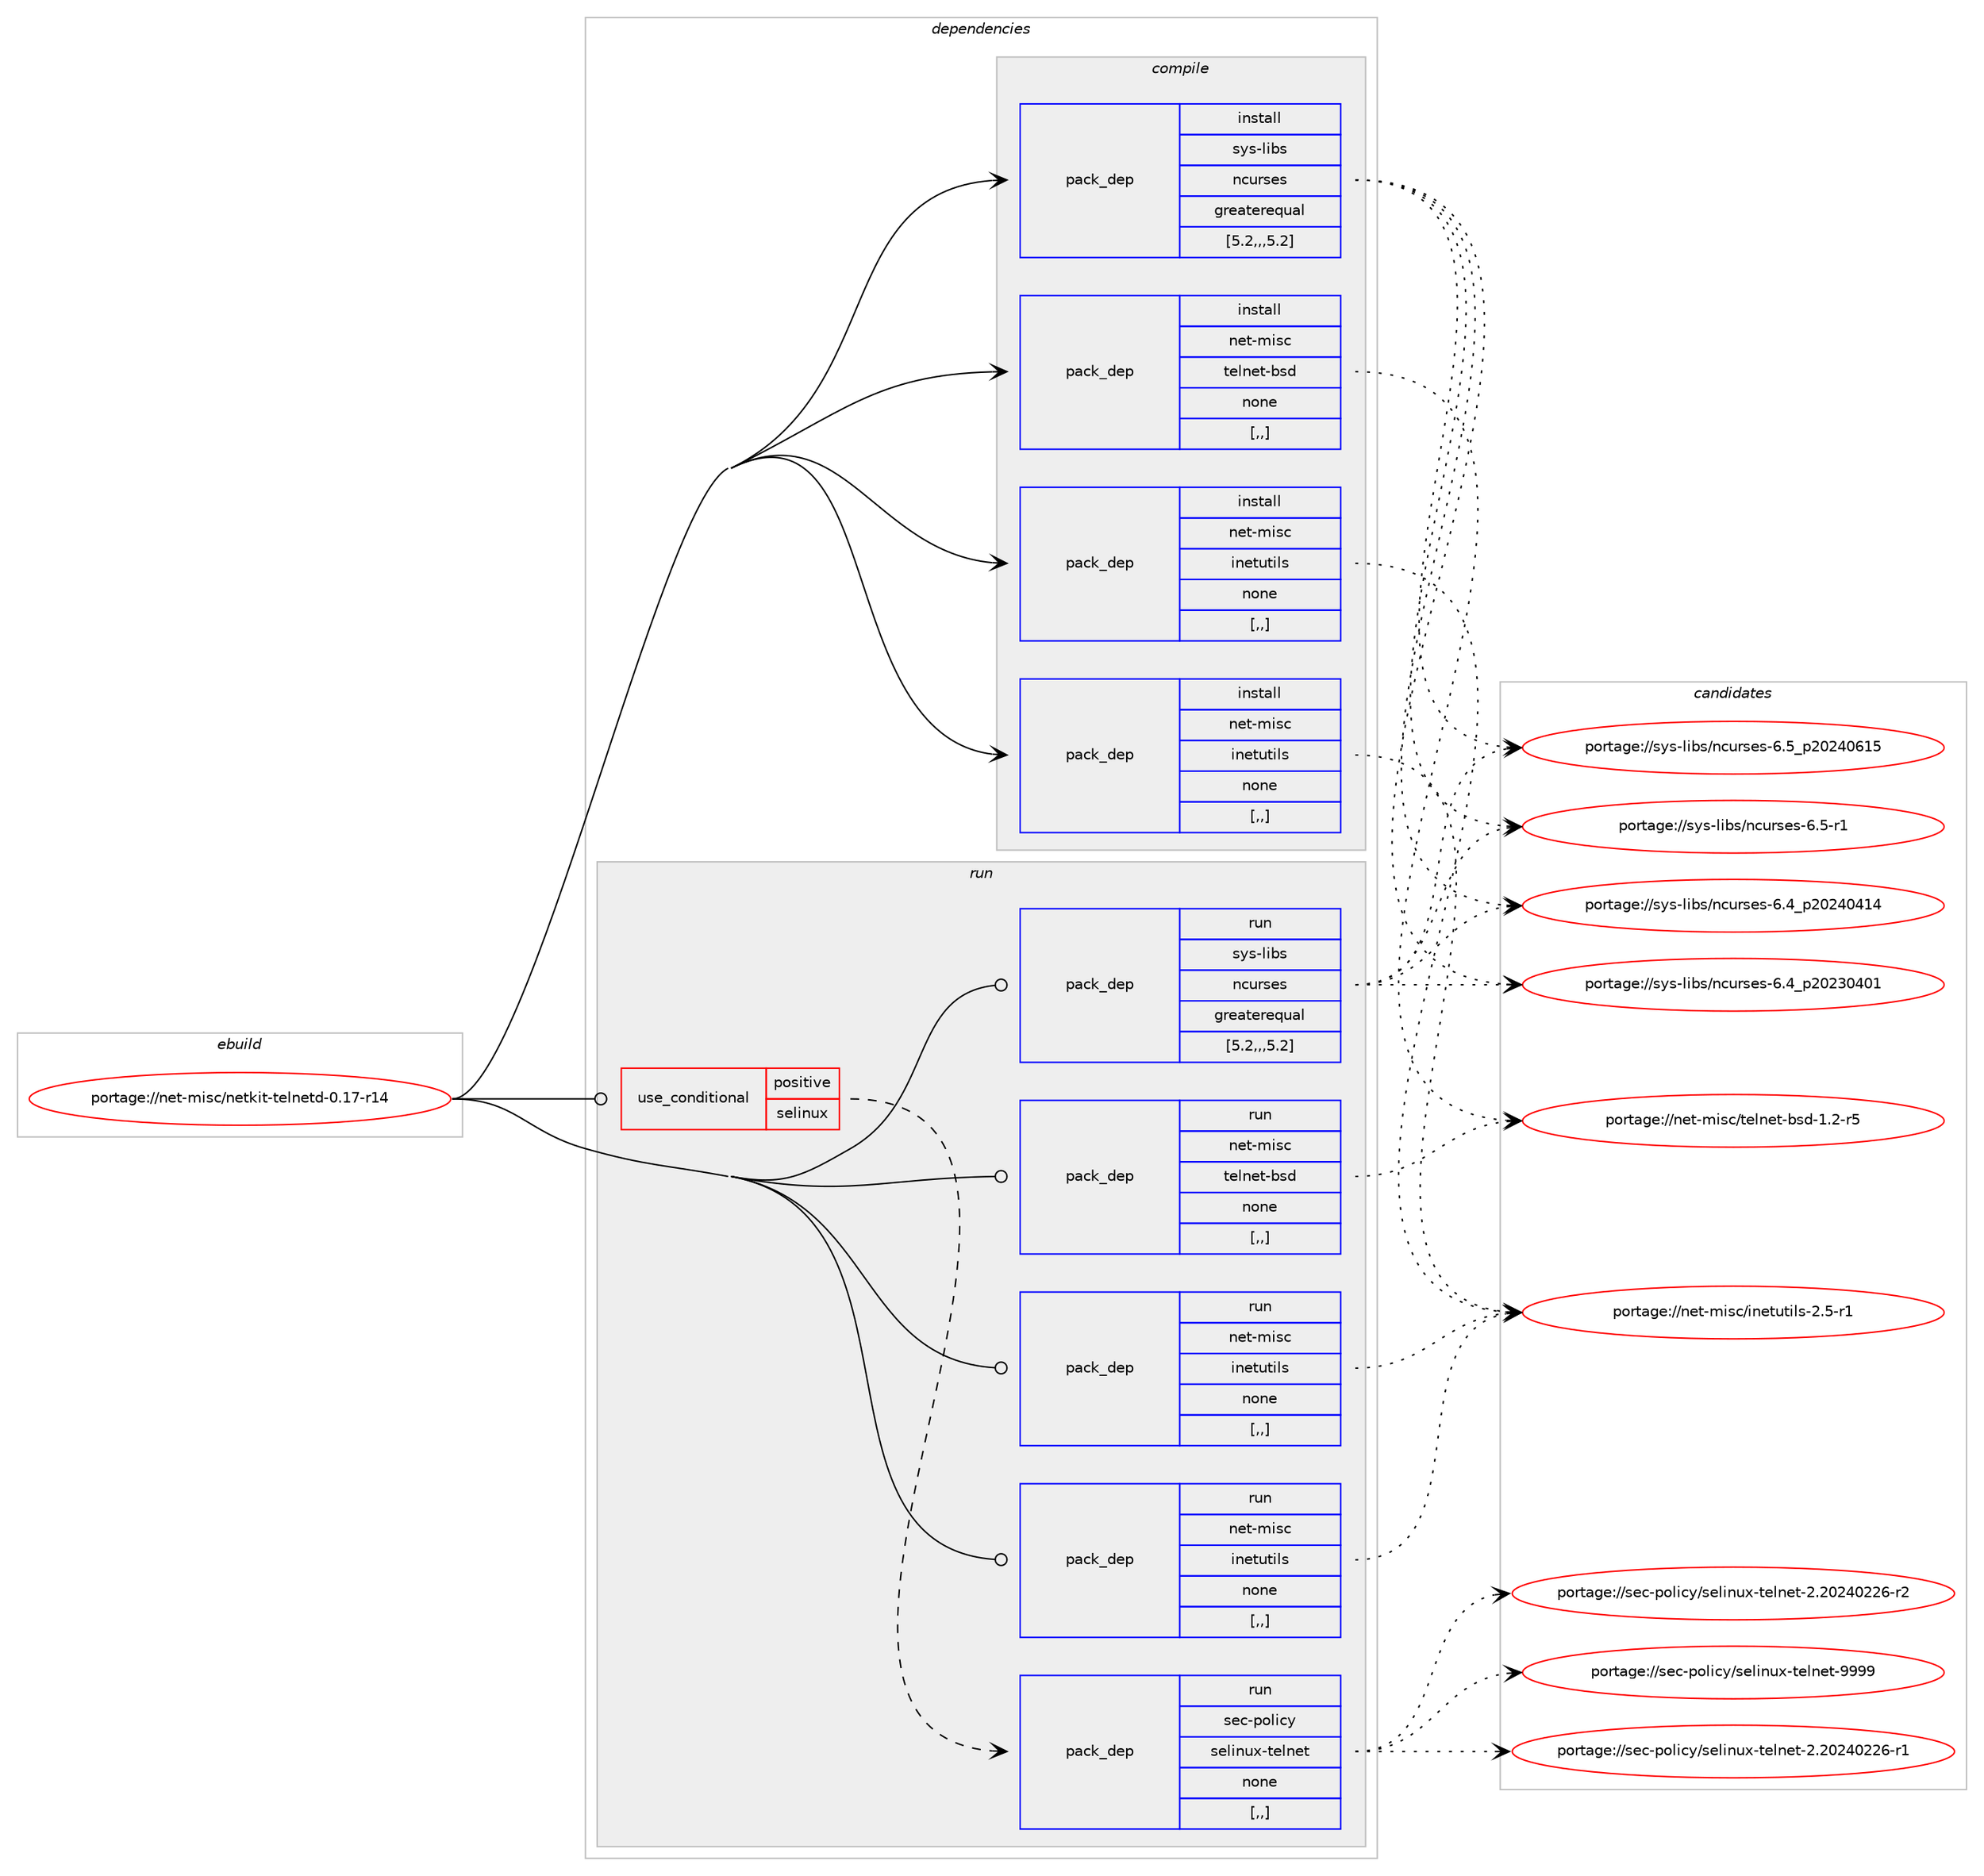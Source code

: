 digraph prolog {

# *************
# Graph options
# *************

newrank=true;
concentrate=true;
compound=true;
graph [rankdir=LR,fontname=Helvetica,fontsize=10,ranksep=1.5];#, ranksep=2.5, nodesep=0.2];
edge  [arrowhead=vee];
node  [fontname=Helvetica,fontsize=10];

# **********
# The ebuild
# **********

subgraph cluster_leftcol {
color=gray;
label=<<i>ebuild</i>>;
id [label="portage://net-misc/netkit-telnetd-0.17-r14", color=red, width=4, href="../net-misc/netkit-telnetd-0.17-r14.svg"];
}

# ****************
# The dependencies
# ****************

subgraph cluster_midcol {
color=gray;
label=<<i>dependencies</i>>;
subgraph cluster_compile {
fillcolor="#eeeeee";
style=filled;
label=<<i>compile</i>>;
subgraph pack6780 {
dependency10842 [label=<<TABLE BORDER="0" CELLBORDER="1" CELLSPACING="0" CELLPADDING="4" WIDTH="220"><TR><TD ROWSPAN="6" CELLPADDING="30">pack_dep</TD></TR><TR><TD WIDTH="110">install</TD></TR><TR><TD>sys-libs</TD></TR><TR><TD>ncurses</TD></TR><TR><TD>greaterequal</TD></TR><TR><TD>[5.2,,,5.2]</TD></TR></TABLE>>, shape=none, color=blue];
}
id:e -> dependency10842:w [weight=20,style="solid",arrowhead="vee"];
subgraph pack6781 {
dependency10843 [label=<<TABLE BORDER="0" CELLBORDER="1" CELLSPACING="0" CELLPADDING="4" WIDTH="220"><TR><TD ROWSPAN="6" CELLPADDING="30">pack_dep</TD></TR><TR><TD WIDTH="110">install</TD></TR><TR><TD>net-misc</TD></TR><TR><TD>inetutils</TD></TR><TR><TD>none</TD></TR><TR><TD>[,,]</TD></TR></TABLE>>, shape=none, color=blue];
}
id:e -> dependency10843:w [weight=20,style="solid",arrowhead="vee"];
subgraph pack6782 {
dependency10844 [label=<<TABLE BORDER="0" CELLBORDER="1" CELLSPACING="0" CELLPADDING="4" WIDTH="220"><TR><TD ROWSPAN="6" CELLPADDING="30">pack_dep</TD></TR><TR><TD WIDTH="110">install</TD></TR><TR><TD>net-misc</TD></TR><TR><TD>inetutils</TD></TR><TR><TD>none</TD></TR><TR><TD>[,,]</TD></TR></TABLE>>, shape=none, color=blue];
}
id:e -> dependency10844:w [weight=20,style="solid",arrowhead="vee"];
subgraph pack6783 {
dependency10845 [label=<<TABLE BORDER="0" CELLBORDER="1" CELLSPACING="0" CELLPADDING="4" WIDTH="220"><TR><TD ROWSPAN="6" CELLPADDING="30">pack_dep</TD></TR><TR><TD WIDTH="110">install</TD></TR><TR><TD>net-misc</TD></TR><TR><TD>telnet-bsd</TD></TR><TR><TD>none</TD></TR><TR><TD>[,,]</TD></TR></TABLE>>, shape=none, color=blue];
}
id:e -> dependency10845:w [weight=20,style="solid",arrowhead="vee"];
}
subgraph cluster_compileandrun {
fillcolor="#eeeeee";
style=filled;
label=<<i>compile and run</i>>;
}
subgraph cluster_run {
fillcolor="#eeeeee";
style=filled;
label=<<i>run</i>>;
subgraph cond4028 {
dependency10846 [label=<<TABLE BORDER="0" CELLBORDER="1" CELLSPACING="0" CELLPADDING="4"><TR><TD ROWSPAN="3" CELLPADDING="10">use_conditional</TD></TR><TR><TD>positive</TD></TR><TR><TD>selinux</TD></TR></TABLE>>, shape=none, color=red];
subgraph pack6784 {
dependency10847 [label=<<TABLE BORDER="0" CELLBORDER="1" CELLSPACING="0" CELLPADDING="4" WIDTH="220"><TR><TD ROWSPAN="6" CELLPADDING="30">pack_dep</TD></TR><TR><TD WIDTH="110">run</TD></TR><TR><TD>sec-policy</TD></TR><TR><TD>selinux-telnet</TD></TR><TR><TD>none</TD></TR><TR><TD>[,,]</TD></TR></TABLE>>, shape=none, color=blue];
}
dependency10846:e -> dependency10847:w [weight=20,style="dashed",arrowhead="vee"];
}
id:e -> dependency10846:w [weight=20,style="solid",arrowhead="odot"];
subgraph pack6785 {
dependency10848 [label=<<TABLE BORDER="0" CELLBORDER="1" CELLSPACING="0" CELLPADDING="4" WIDTH="220"><TR><TD ROWSPAN="6" CELLPADDING="30">pack_dep</TD></TR><TR><TD WIDTH="110">run</TD></TR><TR><TD>sys-libs</TD></TR><TR><TD>ncurses</TD></TR><TR><TD>greaterequal</TD></TR><TR><TD>[5.2,,,5.2]</TD></TR></TABLE>>, shape=none, color=blue];
}
id:e -> dependency10848:w [weight=20,style="solid",arrowhead="odot"];
subgraph pack6786 {
dependency10849 [label=<<TABLE BORDER="0" CELLBORDER="1" CELLSPACING="0" CELLPADDING="4" WIDTH="220"><TR><TD ROWSPAN="6" CELLPADDING="30">pack_dep</TD></TR><TR><TD WIDTH="110">run</TD></TR><TR><TD>net-misc</TD></TR><TR><TD>inetutils</TD></TR><TR><TD>none</TD></TR><TR><TD>[,,]</TD></TR></TABLE>>, shape=none, color=blue];
}
id:e -> dependency10849:w [weight=20,style="solid",arrowhead="odot"];
subgraph pack6787 {
dependency10850 [label=<<TABLE BORDER="0" CELLBORDER="1" CELLSPACING="0" CELLPADDING="4" WIDTH="220"><TR><TD ROWSPAN="6" CELLPADDING="30">pack_dep</TD></TR><TR><TD WIDTH="110">run</TD></TR><TR><TD>net-misc</TD></TR><TR><TD>inetutils</TD></TR><TR><TD>none</TD></TR><TR><TD>[,,]</TD></TR></TABLE>>, shape=none, color=blue];
}
id:e -> dependency10850:w [weight=20,style="solid",arrowhead="odot"];
subgraph pack6788 {
dependency10851 [label=<<TABLE BORDER="0" CELLBORDER="1" CELLSPACING="0" CELLPADDING="4" WIDTH="220"><TR><TD ROWSPAN="6" CELLPADDING="30">pack_dep</TD></TR><TR><TD WIDTH="110">run</TD></TR><TR><TD>net-misc</TD></TR><TR><TD>telnet-bsd</TD></TR><TR><TD>none</TD></TR><TR><TD>[,,]</TD></TR></TABLE>>, shape=none, color=blue];
}
id:e -> dependency10851:w [weight=20,style="solid",arrowhead="odot"];
}
}

# **************
# The candidates
# **************

subgraph cluster_choices {
rank=same;
color=gray;
label=<<i>candidates</i>>;

subgraph choice6780 {
color=black;
nodesep=1;
choice1151211154510810598115471109911711411510111545544653951125048505248544953 [label="portage://sys-libs/ncurses-6.5_p20240615", color=red, width=4,href="../sys-libs/ncurses-6.5_p20240615.svg"];
choice11512111545108105981154711099117114115101115455446534511449 [label="portage://sys-libs/ncurses-6.5-r1", color=red, width=4,href="../sys-libs/ncurses-6.5-r1.svg"];
choice1151211154510810598115471109911711411510111545544652951125048505248524952 [label="portage://sys-libs/ncurses-6.4_p20240414", color=red, width=4,href="../sys-libs/ncurses-6.4_p20240414.svg"];
choice1151211154510810598115471109911711411510111545544652951125048505148524849 [label="portage://sys-libs/ncurses-6.4_p20230401", color=red, width=4,href="../sys-libs/ncurses-6.4_p20230401.svg"];
dependency10842:e -> choice1151211154510810598115471109911711411510111545544653951125048505248544953:w [style=dotted,weight="100"];
dependency10842:e -> choice11512111545108105981154711099117114115101115455446534511449:w [style=dotted,weight="100"];
dependency10842:e -> choice1151211154510810598115471109911711411510111545544652951125048505248524952:w [style=dotted,weight="100"];
dependency10842:e -> choice1151211154510810598115471109911711411510111545544652951125048505148524849:w [style=dotted,weight="100"];
}
subgraph choice6781 {
color=black;
nodesep=1;
choice110101116451091051159947105110101116117116105108115455046534511449 [label="portage://net-misc/inetutils-2.5-r1", color=red, width=4,href="../net-misc/inetutils-2.5-r1.svg"];
dependency10843:e -> choice110101116451091051159947105110101116117116105108115455046534511449:w [style=dotted,weight="100"];
}
subgraph choice6782 {
color=black;
nodesep=1;
choice110101116451091051159947105110101116117116105108115455046534511449 [label="portage://net-misc/inetutils-2.5-r1", color=red, width=4,href="../net-misc/inetutils-2.5-r1.svg"];
dependency10844:e -> choice110101116451091051159947105110101116117116105108115455046534511449:w [style=dotted,weight="100"];
}
subgraph choice6783 {
color=black;
nodesep=1;
choice1101011164510910511599471161011081101011164598115100454946504511453 [label="portage://net-misc/telnet-bsd-1.2-r5", color=red, width=4,href="../net-misc/telnet-bsd-1.2-r5.svg"];
dependency10845:e -> choice1101011164510910511599471161011081101011164598115100454946504511453:w [style=dotted,weight="100"];
}
subgraph choice6784 {
color=black;
nodesep=1;
choice11510199451121111081059912147115101108105110117120451161011081101011164557575757 [label="portage://sec-policy/selinux-telnet-9999", color=red, width=4,href="../sec-policy/selinux-telnet-9999.svg"];
choice115101994511211110810599121471151011081051101171204511610110811010111645504650485052485050544511450 [label="portage://sec-policy/selinux-telnet-2.20240226-r2", color=red, width=4,href="../sec-policy/selinux-telnet-2.20240226-r2.svg"];
choice115101994511211110810599121471151011081051101171204511610110811010111645504650485052485050544511449 [label="portage://sec-policy/selinux-telnet-2.20240226-r1", color=red, width=4,href="../sec-policy/selinux-telnet-2.20240226-r1.svg"];
dependency10847:e -> choice11510199451121111081059912147115101108105110117120451161011081101011164557575757:w [style=dotted,weight="100"];
dependency10847:e -> choice115101994511211110810599121471151011081051101171204511610110811010111645504650485052485050544511450:w [style=dotted,weight="100"];
dependency10847:e -> choice115101994511211110810599121471151011081051101171204511610110811010111645504650485052485050544511449:w [style=dotted,weight="100"];
}
subgraph choice6785 {
color=black;
nodesep=1;
choice1151211154510810598115471109911711411510111545544653951125048505248544953 [label="portage://sys-libs/ncurses-6.5_p20240615", color=red, width=4,href="../sys-libs/ncurses-6.5_p20240615.svg"];
choice11512111545108105981154711099117114115101115455446534511449 [label="portage://sys-libs/ncurses-6.5-r1", color=red, width=4,href="../sys-libs/ncurses-6.5-r1.svg"];
choice1151211154510810598115471109911711411510111545544652951125048505248524952 [label="portage://sys-libs/ncurses-6.4_p20240414", color=red, width=4,href="../sys-libs/ncurses-6.4_p20240414.svg"];
choice1151211154510810598115471109911711411510111545544652951125048505148524849 [label="portage://sys-libs/ncurses-6.4_p20230401", color=red, width=4,href="../sys-libs/ncurses-6.4_p20230401.svg"];
dependency10848:e -> choice1151211154510810598115471109911711411510111545544653951125048505248544953:w [style=dotted,weight="100"];
dependency10848:e -> choice11512111545108105981154711099117114115101115455446534511449:w [style=dotted,weight="100"];
dependency10848:e -> choice1151211154510810598115471109911711411510111545544652951125048505248524952:w [style=dotted,weight="100"];
dependency10848:e -> choice1151211154510810598115471109911711411510111545544652951125048505148524849:w [style=dotted,weight="100"];
}
subgraph choice6786 {
color=black;
nodesep=1;
choice110101116451091051159947105110101116117116105108115455046534511449 [label="portage://net-misc/inetutils-2.5-r1", color=red, width=4,href="../net-misc/inetutils-2.5-r1.svg"];
dependency10849:e -> choice110101116451091051159947105110101116117116105108115455046534511449:w [style=dotted,weight="100"];
}
subgraph choice6787 {
color=black;
nodesep=1;
choice110101116451091051159947105110101116117116105108115455046534511449 [label="portage://net-misc/inetutils-2.5-r1", color=red, width=4,href="../net-misc/inetutils-2.5-r1.svg"];
dependency10850:e -> choice110101116451091051159947105110101116117116105108115455046534511449:w [style=dotted,weight="100"];
}
subgraph choice6788 {
color=black;
nodesep=1;
choice1101011164510910511599471161011081101011164598115100454946504511453 [label="portage://net-misc/telnet-bsd-1.2-r5", color=red, width=4,href="../net-misc/telnet-bsd-1.2-r5.svg"];
dependency10851:e -> choice1101011164510910511599471161011081101011164598115100454946504511453:w [style=dotted,weight="100"];
}
}

}
